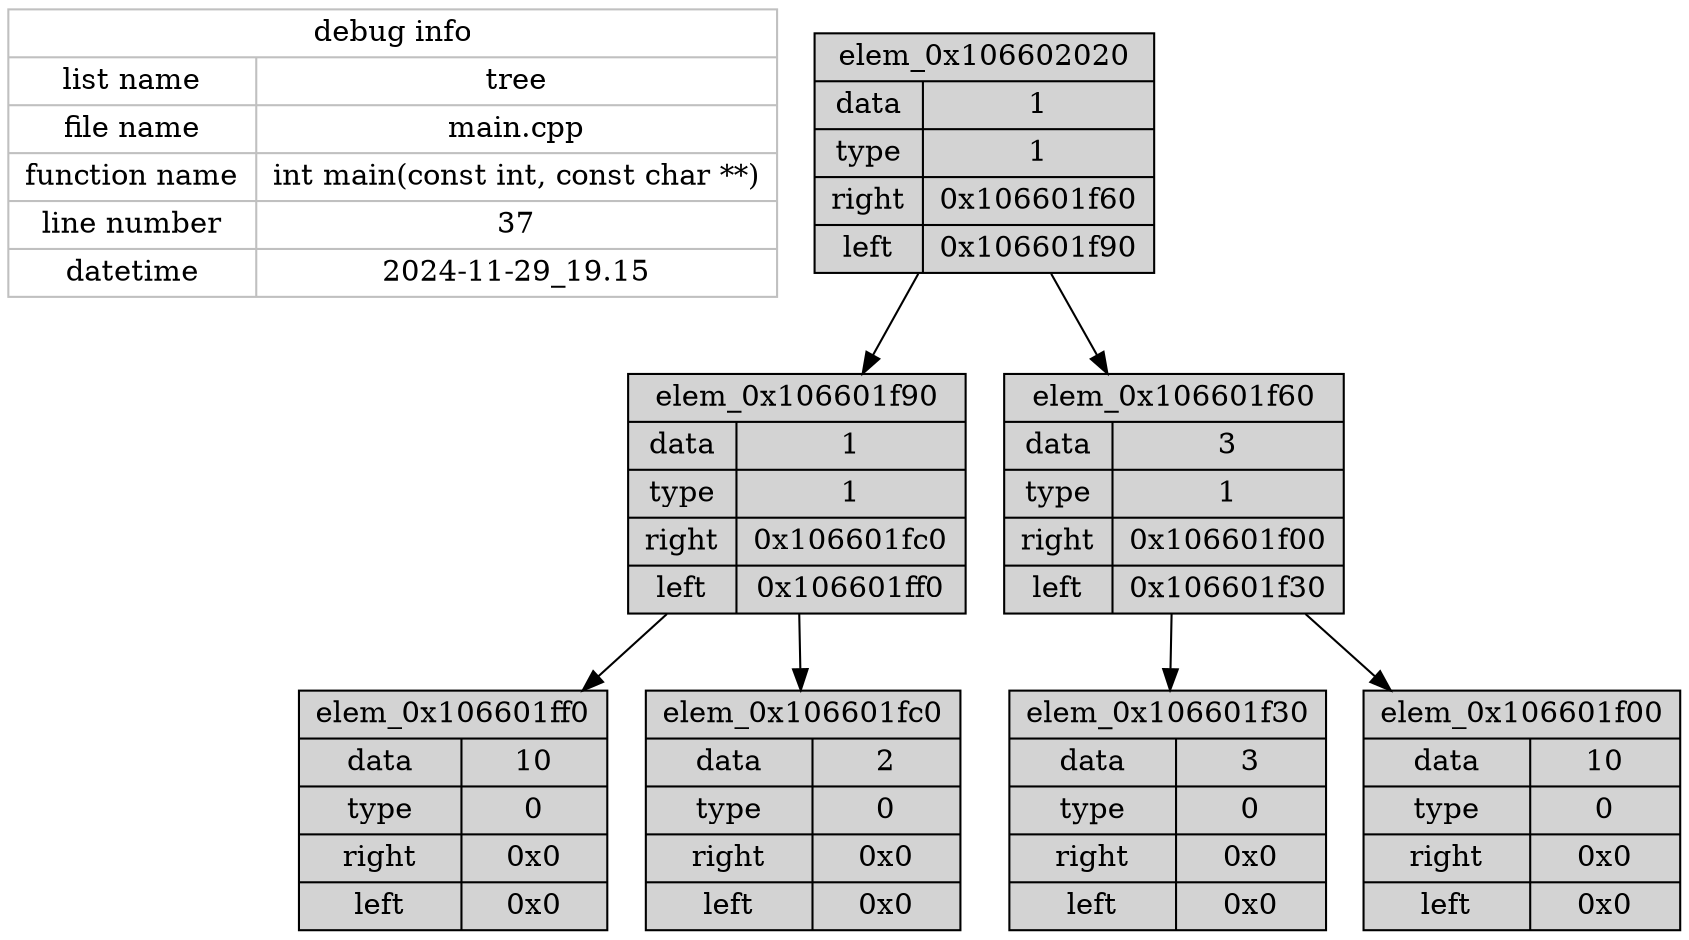 digraph G {
debug_info [
shape=record,
label="{debug info | { {list name | file name | function name | line number | datetime} | {tree | main.cpp | int main(const int, const char **) | 37 | 2024-11-29_19.15} }}",
fillcolor=white,
color=grey,
style="filled",
];
elem_0x106602020 [
  shape=record,
  label="{elem_0x106602020  | { {data | type | right | left} | {1 | 1 | 0x106601f60 | 0x106601f90} } }",
  fillcolor=lightgrey,
  color=black,
  style="filled"
];
elem_0x106601f90 [
  shape=record,
  label="{elem_0x106601f90  | { {data | type | right | left} | {1 | 1 | 0x106601fc0 | 0x106601ff0} } }",
  fillcolor=lightgrey,
  color=black,
  style="filled"
];
elem_0x106601ff0 [
  shape=record,
  label="{elem_0x106601ff0  | { {data | type | right | left} | {10 | 0 | 0x0 | 0x0} } }",
  fillcolor=lightgrey,
  color=black,
  style="filled"
];

elem_0x106601fc0 [
  shape=record,
  label="{elem_0x106601fc0  | { {data | type | right | left} | {2 | 0 | 0x0 | 0x0} } }",
  fillcolor=lightgrey,
  color=black,
  style="filled"
];

elem_0x106601f90 -> elem_0x106601ff0;
elem_0x106601f90 -> elem_0x106601fc0;

elem_0x106601f60 [
  shape=record,
  label="{elem_0x106601f60  | { {data | type | right | left} | {3 | 1 | 0x106601f00 | 0x106601f30} } }",
  fillcolor=lightgrey,
  color=black,
  style="filled"
];
elem_0x106601f30 [
  shape=record,
  label="{elem_0x106601f30  | { {data | type | right | left} | {3 | 0 | 0x0 | 0x0} } }",
  fillcolor=lightgrey,
  color=black,
  style="filled"
];

elem_0x106601f00 [
  shape=record,
  label="{elem_0x106601f00  | { {data | type | right | left} | {10 | 0 | 0x0 | 0x0} } }",
  fillcolor=lightgrey,
  color=black,
  style="filled"
];

elem_0x106601f60 -> elem_0x106601f30;
elem_0x106601f60 -> elem_0x106601f00;

elem_0x106602020 -> elem_0x106601f90;
elem_0x106602020 -> elem_0x106601f60;

}
